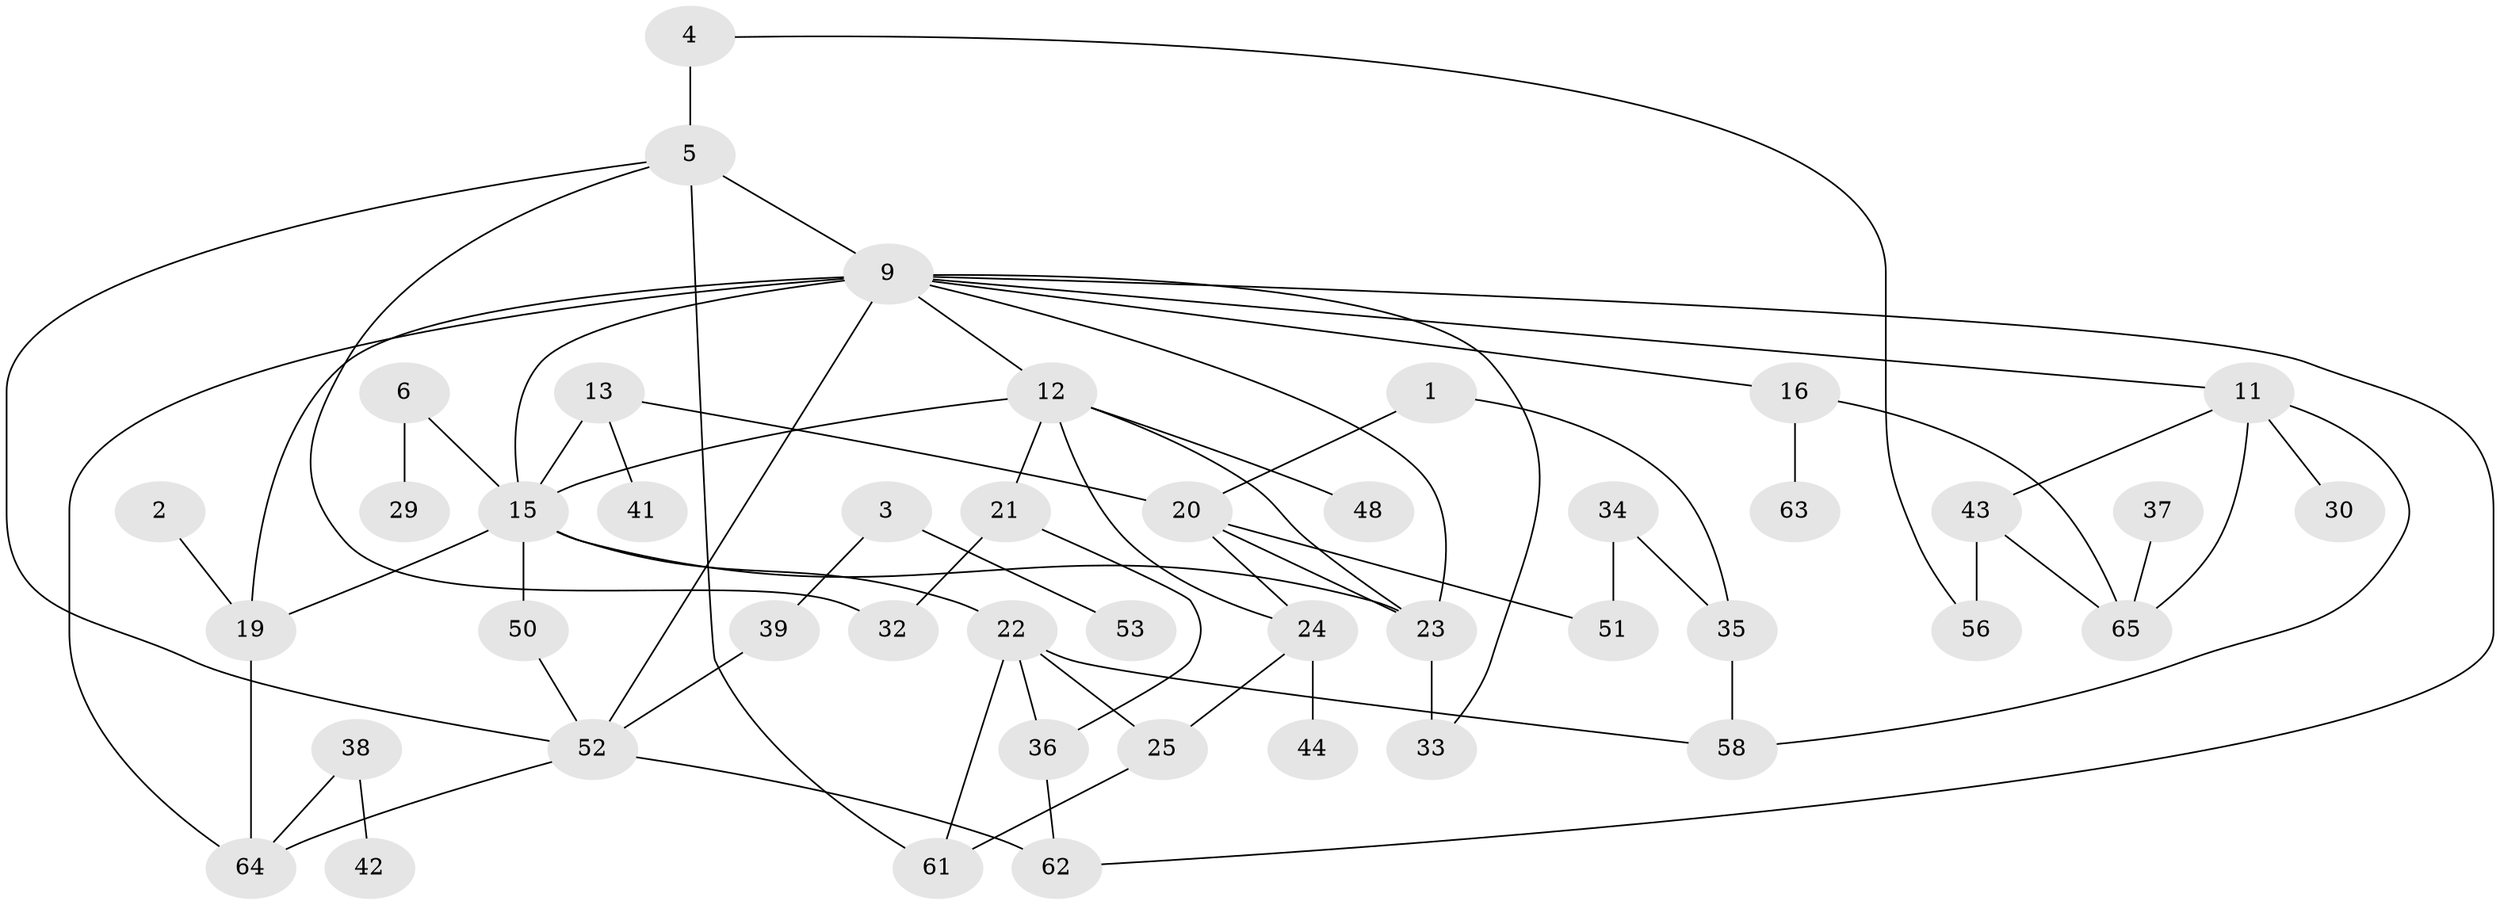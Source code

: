 // original degree distribution, {1: 0.2824427480916031, 2: 0.21374045801526717, 3: 0.24427480916030533, 4: 0.08396946564885496, 0: 0.12213740458015267, 5: 0.022900763358778626, 6: 0.022900763358778626, 8: 0.007633587786259542}
// Generated by graph-tools (version 1.1) at 2025/33/03/09/25 02:33:57]
// undirected, 45 vertices, 68 edges
graph export_dot {
graph [start="1"]
  node [color=gray90,style=filled];
  1;
  2;
  3;
  4;
  5;
  6;
  9;
  11;
  12;
  13;
  15;
  16;
  19;
  20;
  21;
  22;
  23;
  24;
  25;
  29;
  30;
  32;
  33;
  34;
  35;
  36;
  37;
  38;
  39;
  41;
  42;
  43;
  44;
  48;
  50;
  51;
  52;
  53;
  56;
  58;
  61;
  62;
  63;
  64;
  65;
  1 -- 20 [weight=1.0];
  1 -- 35 [weight=1.0];
  2 -- 19 [weight=1.0];
  3 -- 39 [weight=1.0];
  3 -- 53 [weight=1.0];
  4 -- 5 [weight=2.0];
  4 -- 56 [weight=1.0];
  5 -- 9 [weight=1.0];
  5 -- 32 [weight=1.0];
  5 -- 52 [weight=1.0];
  5 -- 61 [weight=1.0];
  6 -- 15 [weight=1.0];
  6 -- 29 [weight=2.0];
  9 -- 11 [weight=1.0];
  9 -- 12 [weight=1.0];
  9 -- 15 [weight=1.0];
  9 -- 16 [weight=1.0];
  9 -- 19 [weight=1.0];
  9 -- 23 [weight=1.0];
  9 -- 33 [weight=1.0];
  9 -- 52 [weight=2.0];
  9 -- 62 [weight=1.0];
  9 -- 64 [weight=1.0];
  11 -- 30 [weight=1.0];
  11 -- 43 [weight=1.0];
  11 -- 58 [weight=1.0];
  11 -- 65 [weight=1.0];
  12 -- 15 [weight=1.0];
  12 -- 21 [weight=1.0];
  12 -- 23 [weight=1.0];
  12 -- 24 [weight=1.0];
  12 -- 48 [weight=1.0];
  13 -- 15 [weight=2.0];
  13 -- 20 [weight=1.0];
  13 -- 41 [weight=1.0];
  15 -- 19 [weight=1.0];
  15 -- 22 [weight=1.0];
  15 -- 23 [weight=1.0];
  15 -- 50 [weight=2.0];
  16 -- 63 [weight=1.0];
  16 -- 65 [weight=1.0];
  19 -- 64 [weight=1.0];
  20 -- 23 [weight=1.0];
  20 -- 24 [weight=1.0];
  20 -- 51 [weight=1.0];
  21 -- 32 [weight=1.0];
  21 -- 36 [weight=1.0];
  22 -- 25 [weight=1.0];
  22 -- 36 [weight=1.0];
  22 -- 58 [weight=1.0];
  22 -- 61 [weight=1.0];
  23 -- 33 [weight=2.0];
  24 -- 25 [weight=1.0];
  24 -- 44 [weight=1.0];
  25 -- 61 [weight=1.0];
  34 -- 35 [weight=1.0];
  34 -- 51 [weight=1.0];
  35 -- 58 [weight=1.0];
  36 -- 62 [weight=1.0];
  37 -- 65 [weight=1.0];
  38 -- 42 [weight=1.0];
  38 -- 64 [weight=1.0];
  39 -- 52 [weight=1.0];
  43 -- 56 [weight=3.0];
  43 -- 65 [weight=1.0];
  50 -- 52 [weight=1.0];
  52 -- 62 [weight=1.0];
  52 -- 64 [weight=1.0];
}
